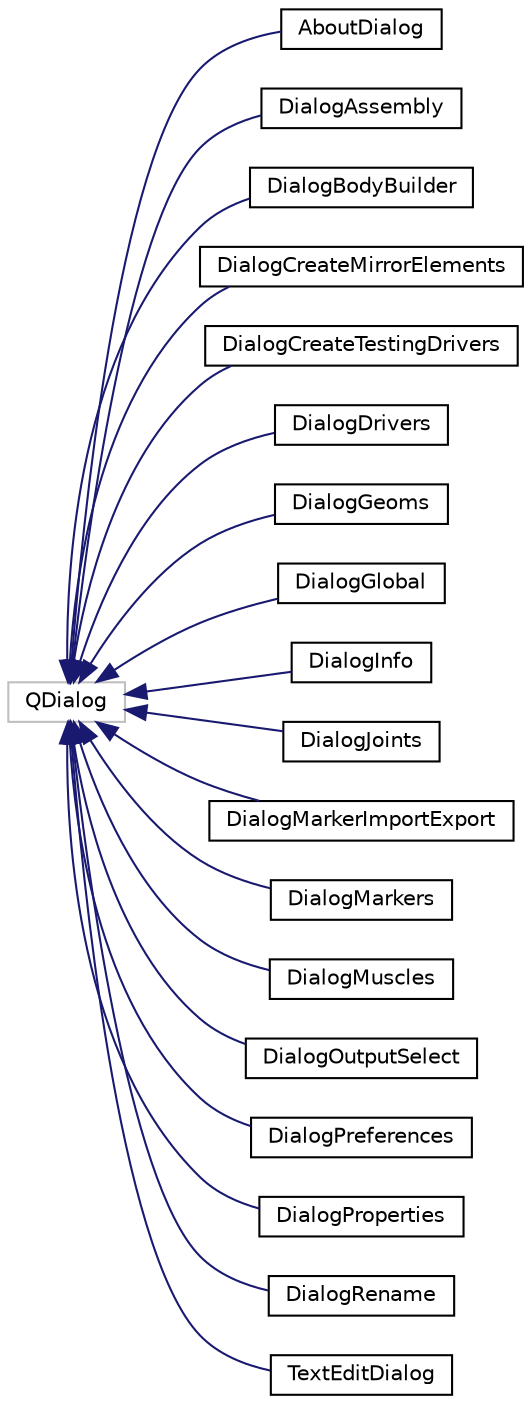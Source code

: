 digraph "Graphical Class Hierarchy"
{
 // LATEX_PDF_SIZE
  edge [fontname="Helvetica",fontsize="10",labelfontname="Helvetica",labelfontsize="10"];
  node [fontname="Helvetica",fontsize="10",shape=record];
  rankdir="LR";
  Node124 [label="QDialog",height=0.2,width=0.4,color="grey75", fillcolor="white", style="filled",tooltip=" "];
  Node124 -> Node0 [dir="back",color="midnightblue",fontsize="10",style="solid",fontname="Helvetica"];
  Node0 [label="AboutDialog",height=0.2,width=0.4,color="black", fillcolor="white", style="filled",URL="$classAboutDialog.html",tooltip=" "];
  Node124 -> Node126 [dir="back",color="midnightblue",fontsize="10",style="solid",fontname="Helvetica"];
  Node126 [label="DialogAssembly",height=0.2,width=0.4,color="black", fillcolor="white", style="filled",URL="$classDialogAssembly.html",tooltip=" "];
  Node124 -> Node127 [dir="back",color="midnightblue",fontsize="10",style="solid",fontname="Helvetica"];
  Node127 [label="DialogBodyBuilder",height=0.2,width=0.4,color="black", fillcolor="white", style="filled",URL="$classDialogBodyBuilder.html",tooltip=" "];
  Node124 -> Node128 [dir="back",color="midnightblue",fontsize="10",style="solid",fontname="Helvetica"];
  Node128 [label="DialogCreateMirrorElements",height=0.2,width=0.4,color="black", fillcolor="white", style="filled",URL="$classDialogCreateMirrorElements.html",tooltip=" "];
  Node124 -> Node129 [dir="back",color="midnightblue",fontsize="10",style="solid",fontname="Helvetica"];
  Node129 [label="DialogCreateTestingDrivers",height=0.2,width=0.4,color="black", fillcolor="white", style="filled",URL="$classDialogCreateTestingDrivers.html",tooltip=" "];
  Node124 -> Node130 [dir="back",color="midnightblue",fontsize="10",style="solid",fontname="Helvetica"];
  Node130 [label="DialogDrivers",height=0.2,width=0.4,color="black", fillcolor="white", style="filled",URL="$classDialogDrivers.html",tooltip=" "];
  Node124 -> Node131 [dir="back",color="midnightblue",fontsize="10",style="solid",fontname="Helvetica"];
  Node131 [label="DialogGeoms",height=0.2,width=0.4,color="black", fillcolor="white", style="filled",URL="$classDialogGeoms.html",tooltip=" "];
  Node124 -> Node132 [dir="back",color="midnightblue",fontsize="10",style="solid",fontname="Helvetica"];
  Node132 [label="DialogGlobal",height=0.2,width=0.4,color="black", fillcolor="white", style="filled",URL="$classDialogGlobal.html",tooltip=" "];
  Node124 -> Node133 [dir="back",color="midnightblue",fontsize="10",style="solid",fontname="Helvetica"];
  Node133 [label="DialogInfo",height=0.2,width=0.4,color="black", fillcolor="white", style="filled",URL="$classDialogInfo.html",tooltip=" "];
  Node124 -> Node134 [dir="back",color="midnightblue",fontsize="10",style="solid",fontname="Helvetica"];
  Node134 [label="DialogJoints",height=0.2,width=0.4,color="black", fillcolor="white", style="filled",URL="$classDialogJoints.html",tooltip=" "];
  Node124 -> Node135 [dir="back",color="midnightblue",fontsize="10",style="solid",fontname="Helvetica"];
  Node135 [label="DialogMarkerImportExport",height=0.2,width=0.4,color="black", fillcolor="white", style="filled",URL="$classDialogMarkerImportExport.html",tooltip=" "];
  Node124 -> Node136 [dir="back",color="midnightblue",fontsize="10",style="solid",fontname="Helvetica"];
  Node136 [label="DialogMarkers",height=0.2,width=0.4,color="black", fillcolor="white", style="filled",URL="$classDialogMarkers.html",tooltip=" "];
  Node124 -> Node137 [dir="back",color="midnightblue",fontsize="10",style="solid",fontname="Helvetica"];
  Node137 [label="DialogMuscles",height=0.2,width=0.4,color="black", fillcolor="white", style="filled",URL="$classDialogMuscles.html",tooltip=" "];
  Node124 -> Node138 [dir="back",color="midnightblue",fontsize="10",style="solid",fontname="Helvetica"];
  Node138 [label="DialogOutputSelect",height=0.2,width=0.4,color="black", fillcolor="white", style="filled",URL="$classDialogOutputSelect.html",tooltip=" "];
  Node124 -> Node139 [dir="back",color="midnightblue",fontsize="10",style="solid",fontname="Helvetica"];
  Node139 [label="DialogPreferences",height=0.2,width=0.4,color="black", fillcolor="white", style="filled",URL="$classDialogPreferences.html",tooltip=" "];
  Node124 -> Node140 [dir="back",color="midnightblue",fontsize="10",style="solid",fontname="Helvetica"];
  Node140 [label="DialogProperties",height=0.2,width=0.4,color="black", fillcolor="white", style="filled",URL="$classDialogProperties.html",tooltip=" "];
  Node124 -> Node141 [dir="back",color="midnightblue",fontsize="10",style="solid",fontname="Helvetica"];
  Node141 [label="DialogRename",height=0.2,width=0.4,color="black", fillcolor="white", style="filled",URL="$classDialogRename.html",tooltip=" "];
  Node124 -> Node142 [dir="back",color="midnightblue",fontsize="10",style="solid",fontname="Helvetica"];
  Node142 [label="TextEditDialog",height=0.2,width=0.4,color="black", fillcolor="white", style="filled",URL="$classTextEditDialog.html",tooltip=" "];
}
